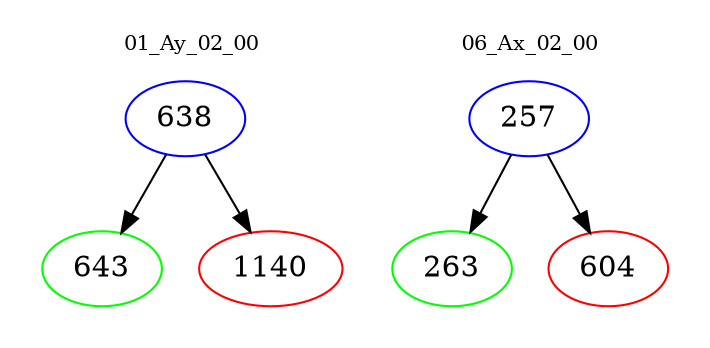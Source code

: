 digraph{
subgraph cluster_0 {
color = white
label = "01_Ay_02_00";
fontsize=10;
T0_638 [label="638", color="blue"]
T0_638 -> T0_643 [color="black"]
T0_643 [label="643", color="green"]
T0_638 -> T0_1140 [color="black"]
T0_1140 [label="1140", color="red"]
}
subgraph cluster_1 {
color = white
label = "06_Ax_02_00";
fontsize=10;
T1_257 [label="257", color="blue"]
T1_257 -> T1_263 [color="black"]
T1_263 [label="263", color="green"]
T1_257 -> T1_604 [color="black"]
T1_604 [label="604", color="red"]
}
}
